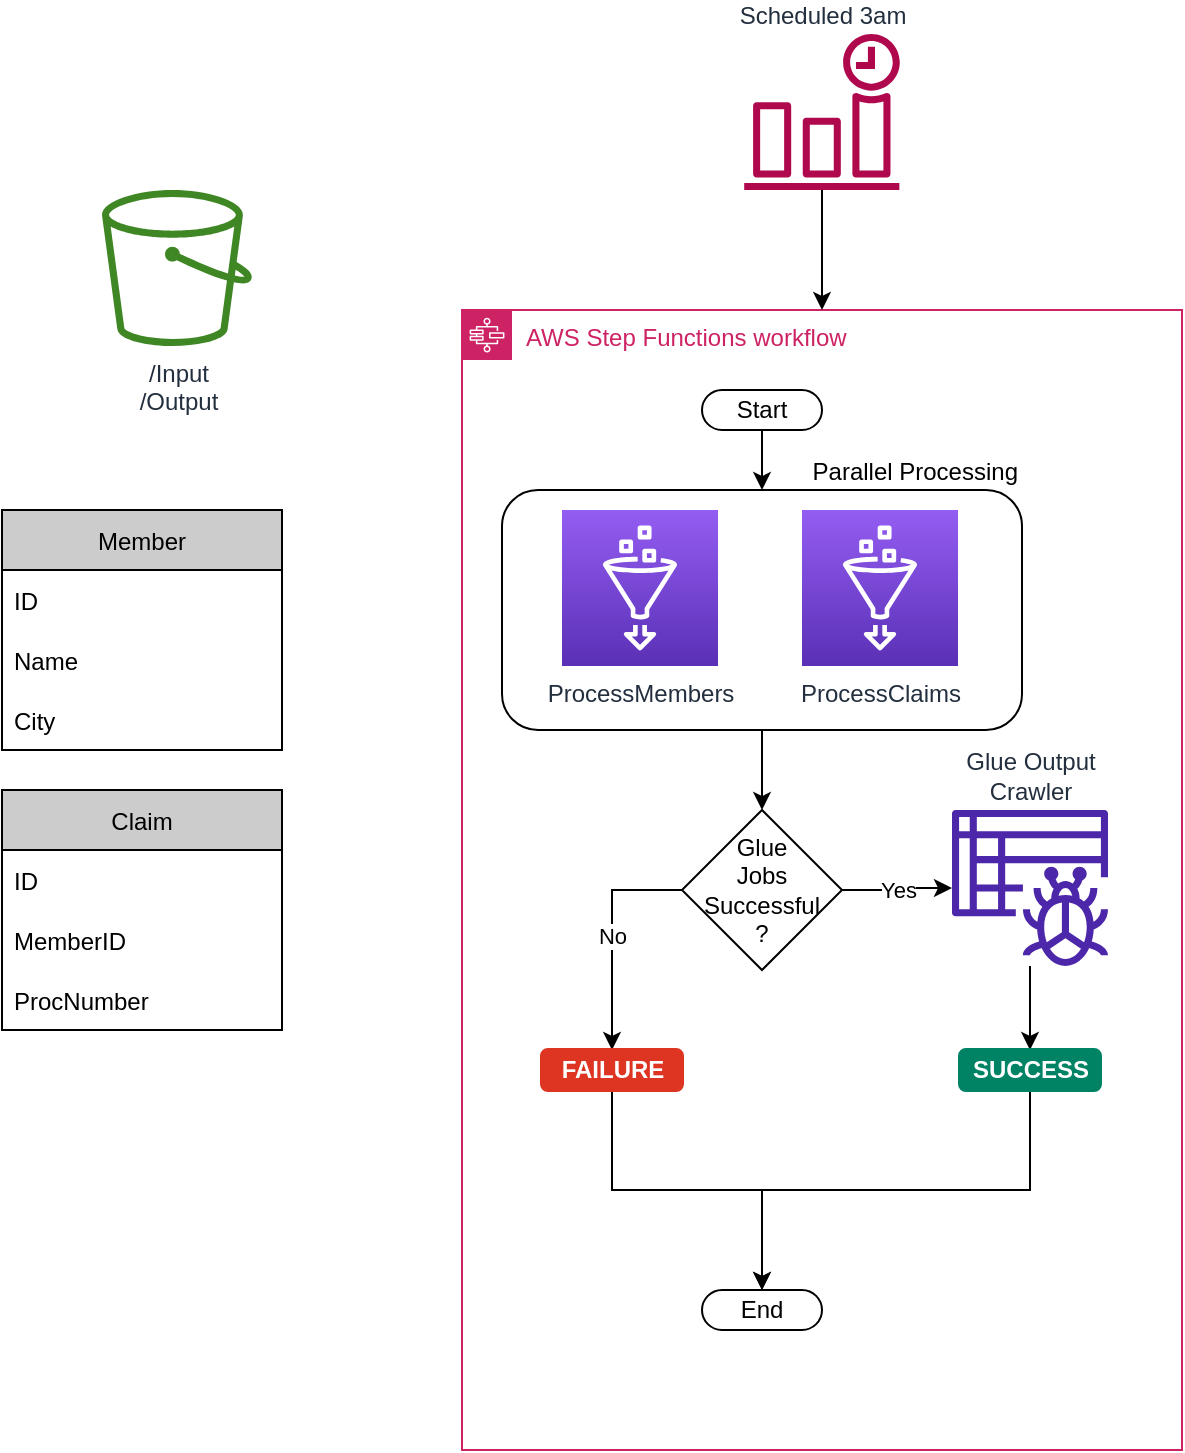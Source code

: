 <mxfile version="15.8.4" type="device" pages="2"><diagram id="Q4PeZIk7Cp1ua21KKwoT" name="Page-1"><mxGraphModel dx="2066" dy="1212" grid="1" gridSize="10" guides="1" tooltips="1" connect="1" arrows="1" fold="1" page="1" pageScale="1" pageWidth="1100" pageHeight="850" math="0" shadow="0"><root><mxCell id="0"/><mxCell id="1" parent="0"/><mxCell id="_uvbXkZ7oaeRGKQ6aTQ1-1" value="/Input&lt;br&gt;/Output" style="sketch=0;outlineConnect=0;fontColor=#232F3E;gradientColor=none;fillColor=#3F8624;strokeColor=none;dashed=0;verticalLabelPosition=bottom;verticalAlign=top;align=center;html=1;fontSize=12;fontStyle=0;aspect=fixed;pointerEvents=1;shape=mxgraph.aws4.bucket;" vertex="1" parent="1"><mxGeometry x="190" y="170" width="75" height="78" as="geometry"/></mxCell><mxCell id="_uvbXkZ7oaeRGKQ6aTQ1-2" value="AWS Step Functions workflow" style="points=[[0,0],[0.25,0],[0.5,0],[0.75,0],[1,0],[1,0.25],[1,0.5],[1,0.75],[1,1],[0.75,1],[0.5,1],[0.25,1],[0,1],[0,0.75],[0,0.5],[0,0.25]];outlineConnect=0;gradientColor=none;html=1;whiteSpace=wrap;fontSize=12;fontStyle=0;shape=mxgraph.aws4.group;grIcon=mxgraph.aws4.group_aws_step_functions_workflow;strokeColor=#CD2264;fillColor=none;verticalAlign=top;align=left;spacingLeft=30;fontColor=#CD2264;dashed=0;" vertex="1" parent="1"><mxGeometry x="370" y="230" width="360" height="570" as="geometry"/></mxCell><mxCell id="_uvbXkZ7oaeRGKQ6aTQ1-8" style="edgeStyle=orthogonalEdgeStyle;rounded=0;orthogonalLoop=1;jettySize=auto;html=1;entryX=0.5;entryY=0;entryDx=0;entryDy=0;" edge="1" parent="1" source="_uvbXkZ7oaeRGKQ6aTQ1-3" target="_uvbXkZ7oaeRGKQ6aTQ1-7"><mxGeometry relative="1" as="geometry"/></mxCell><mxCell id="_uvbXkZ7oaeRGKQ6aTQ1-3" value="Start" style="rounded=1;whiteSpace=wrap;html=1;arcSize=50;" vertex="1" parent="1"><mxGeometry x="490" y="270" width="60" height="20" as="geometry"/></mxCell><mxCell id="_uvbXkZ7oaeRGKQ6aTQ1-4" value="End" style="rounded=1;whiteSpace=wrap;html=1;arcSize=50;" vertex="1" parent="1"><mxGeometry x="490" y="720" width="60" height="20" as="geometry"/></mxCell><mxCell id="_uvbXkZ7oaeRGKQ6aTQ1-13" style="edgeStyle=orthogonalEdgeStyle;rounded=0;orthogonalLoop=1;jettySize=auto;html=1;exitX=0.5;exitY=1;exitDx=0;exitDy=0;entryX=0.5;entryY=0;entryDx=0;entryDy=0;" edge="1" parent="1" source="_uvbXkZ7oaeRGKQ6aTQ1-7" target="_uvbXkZ7oaeRGKQ6aTQ1-9"><mxGeometry relative="1" as="geometry"/></mxCell><mxCell id="_uvbXkZ7oaeRGKQ6aTQ1-7" value="Parallel Processing" style="rounded=1;whiteSpace=wrap;html=1;labelPosition=center;verticalLabelPosition=top;align=right;verticalAlign=bottom;" vertex="1" parent="1"><mxGeometry x="390" y="320" width="260" height="120" as="geometry"/></mxCell><mxCell id="_uvbXkZ7oaeRGKQ6aTQ1-6" value="ProcessMembers" style="sketch=0;points=[[0,0,0],[0.25,0,0],[0.5,0,0],[0.75,0,0],[1,0,0],[0,1,0],[0.25,1,0],[0.5,1,0],[0.75,1,0],[1,1,0],[0,0.25,0],[0,0.5,0],[0,0.75,0],[1,0.25,0],[1,0.5,0],[1,0.75,0]];outlineConnect=0;fontColor=#232F3E;gradientColor=#945DF2;gradientDirection=north;fillColor=#5A30B5;strokeColor=#ffffff;dashed=0;verticalLabelPosition=bottom;verticalAlign=top;align=center;html=1;fontSize=12;fontStyle=0;aspect=fixed;shape=mxgraph.aws4.resourceIcon;resIcon=mxgraph.aws4.glue;" vertex="1" parent="1"><mxGeometry x="420" y="330" width="78" height="78" as="geometry"/></mxCell><mxCell id="_uvbXkZ7oaeRGKQ6aTQ1-5" value="ProcessClaims" style="sketch=0;points=[[0,0,0],[0.25,0,0],[0.5,0,0],[0.75,0,0],[1,0,0],[0,1,0],[0.25,1,0],[0.5,1,0],[0.75,1,0],[1,1,0],[0,0.25,0],[0,0.5,0],[0,0.75,0],[1,0.25,0],[1,0.5,0],[1,0.75,0]];outlineConnect=0;fontColor=#232F3E;gradientColor=#945DF2;gradientDirection=north;fillColor=#5A30B5;strokeColor=#ffffff;dashed=0;verticalLabelPosition=bottom;verticalAlign=top;align=center;html=1;fontSize=12;fontStyle=0;aspect=fixed;shape=mxgraph.aws4.resourceIcon;resIcon=mxgraph.aws4.glue;" vertex="1" parent="1"><mxGeometry x="540" y="330" width="78" height="78" as="geometry"/></mxCell><mxCell id="_uvbXkZ7oaeRGKQ6aTQ1-14" value="Yes" style="edgeStyle=orthogonalEdgeStyle;rounded=0;orthogonalLoop=1;jettySize=auto;html=1;exitX=1;exitY=0.5;exitDx=0;exitDy=0;" edge="1" parent="1" source="_uvbXkZ7oaeRGKQ6aTQ1-9" target="_uvbXkZ7oaeRGKQ6aTQ1-10"><mxGeometry relative="1" as="geometry"/></mxCell><mxCell id="_uvbXkZ7oaeRGKQ6aTQ1-15" value="No" style="edgeStyle=orthogonalEdgeStyle;rounded=0;orthogonalLoop=1;jettySize=auto;html=1;exitX=0;exitY=0.5;exitDx=0;exitDy=0;entryX=0.5;entryY=0;entryDx=0;entryDy=0;" edge="1" parent="1" source="_uvbXkZ7oaeRGKQ6aTQ1-9" target="_uvbXkZ7oaeRGKQ6aTQ1-12"><mxGeometry relative="1" as="geometry"/></mxCell><mxCell id="_uvbXkZ7oaeRGKQ6aTQ1-9" value="Glue&lt;br&gt;Jobs Successful&lt;br&gt;?" style="rhombus;whiteSpace=wrap;html=1;align=center;" vertex="1" parent="1"><mxGeometry x="480" y="480" width="80" height="80" as="geometry"/></mxCell><mxCell id="_uvbXkZ7oaeRGKQ6aTQ1-17" style="edgeStyle=orthogonalEdgeStyle;rounded=0;orthogonalLoop=1;jettySize=auto;html=1;entryX=0.5;entryY=0;entryDx=0;entryDy=0;" edge="1" parent="1" source="_uvbXkZ7oaeRGKQ6aTQ1-10" target="_uvbXkZ7oaeRGKQ6aTQ1-11"><mxGeometry relative="1" as="geometry"/></mxCell><mxCell id="_uvbXkZ7oaeRGKQ6aTQ1-10" value="Glue Output &lt;br&gt;Crawler" style="sketch=0;outlineConnect=0;fontColor=#232F3E;gradientColor=none;fillColor=#4D27AA;strokeColor=none;dashed=0;verticalLabelPosition=top;verticalAlign=bottom;align=center;html=1;fontSize=12;fontStyle=0;aspect=fixed;pointerEvents=1;shape=mxgraph.aws4.glue_crawlers;labelPosition=center;" vertex="1" parent="1"><mxGeometry x="615" y="480" width="78" height="78" as="geometry"/></mxCell><mxCell id="_uvbXkZ7oaeRGKQ6aTQ1-18" style="edgeStyle=orthogonalEdgeStyle;rounded=0;orthogonalLoop=1;jettySize=auto;html=1;entryX=0.5;entryY=0;entryDx=0;entryDy=0;" edge="1" parent="1" source="_uvbXkZ7oaeRGKQ6aTQ1-11" target="_uvbXkZ7oaeRGKQ6aTQ1-4"><mxGeometry relative="1" as="geometry"><Array as="points"><mxPoint x="654" y="670"/><mxPoint x="520" y="670"/></Array></mxGeometry></mxCell><mxCell id="_uvbXkZ7oaeRGKQ6aTQ1-11" value="SUCCESS" style="dashed=0;html=1;rounded=1;fillColor=#008364;strokeColor=#008364;fontSize=12;align=center;fontStyle=1;strokeWidth=2;fontColor=#ffffff" vertex="1" parent="1"><mxGeometry x="619" y="600" width="70" height="20" as="geometry"/></mxCell><mxCell id="_uvbXkZ7oaeRGKQ6aTQ1-16" style="edgeStyle=orthogonalEdgeStyle;rounded=0;orthogonalLoop=1;jettySize=auto;html=1;exitX=0.5;exitY=1;exitDx=0;exitDy=0;entryX=0.5;entryY=0;entryDx=0;entryDy=0;" edge="1" parent="1" source="_uvbXkZ7oaeRGKQ6aTQ1-12" target="_uvbXkZ7oaeRGKQ6aTQ1-4"><mxGeometry relative="1" as="geometry"/></mxCell><mxCell id="_uvbXkZ7oaeRGKQ6aTQ1-12" value="FAILURE" style="dashed=0;html=1;rounded=1;fillColor=#DD3522;strokeColor=#DD3522;fontSize=12;align=center;fontStyle=1;strokeWidth=2;fontColor=#ffffff" vertex="1" parent="1"><mxGeometry x="410" y="600" width="70" height="20" as="geometry"/></mxCell><mxCell id="_uvbXkZ7oaeRGKQ6aTQ1-20" style="edgeStyle=orthogonalEdgeStyle;rounded=0;orthogonalLoop=1;jettySize=auto;html=1;entryX=0.5;entryY=0;entryDx=0;entryDy=0;" edge="1" parent="1" source="_uvbXkZ7oaeRGKQ6aTQ1-19" target="_uvbXkZ7oaeRGKQ6aTQ1-2"><mxGeometry relative="1" as="geometry"/></mxCell><mxCell id="_uvbXkZ7oaeRGKQ6aTQ1-19" value="Scheduled 3am" style="sketch=0;outlineConnect=0;fontColor=#232F3E;gradientColor=none;fillColor=#B0084D;strokeColor=none;dashed=0;verticalLabelPosition=top;verticalAlign=bottom;align=center;html=1;fontSize=12;fontStyle=0;aspect=fixed;pointerEvents=1;shape=mxgraph.aws4.event_time_based;labelPosition=center;" vertex="1" parent="1"><mxGeometry x="511" y="92" width="78" height="78" as="geometry"/></mxCell><mxCell id="_uvbXkZ7oaeRGKQ6aTQ1-21" value="Member" style="swimlane;fontStyle=0;childLayout=stackLayout;horizontal=1;startSize=30;horizontalStack=0;resizeParent=1;resizeParentMax=0;resizeLast=0;collapsible=1;marginBottom=0;strokeColor=#000000;fillColor=#CCCCCC;align=center;" vertex="1" parent="1"><mxGeometry x="140" y="330" width="140" height="120" as="geometry"/></mxCell><mxCell id="_uvbXkZ7oaeRGKQ6aTQ1-22" value="ID" style="text;strokeColor=none;fillColor=none;align=left;verticalAlign=middle;spacingLeft=4;spacingRight=4;overflow=hidden;points=[[0,0.5],[1,0.5]];portConstraint=eastwest;rotatable=0;" vertex="1" parent="_uvbXkZ7oaeRGKQ6aTQ1-21"><mxGeometry y="30" width="140" height="30" as="geometry"/></mxCell><mxCell id="_uvbXkZ7oaeRGKQ6aTQ1-23" value="Name" style="text;strokeColor=none;fillColor=none;align=left;verticalAlign=middle;spacingLeft=4;spacingRight=4;overflow=hidden;points=[[0,0.5],[1,0.5]];portConstraint=eastwest;rotatable=0;" vertex="1" parent="_uvbXkZ7oaeRGKQ6aTQ1-21"><mxGeometry y="60" width="140" height="30" as="geometry"/></mxCell><mxCell id="_uvbXkZ7oaeRGKQ6aTQ1-24" value="City" style="text;strokeColor=none;fillColor=none;align=left;verticalAlign=middle;spacingLeft=4;spacingRight=4;overflow=hidden;points=[[0,0.5],[1,0.5]];portConstraint=eastwest;rotatable=0;" vertex="1" parent="_uvbXkZ7oaeRGKQ6aTQ1-21"><mxGeometry y="90" width="140" height="30" as="geometry"/></mxCell><mxCell id="_uvbXkZ7oaeRGKQ6aTQ1-25" value="Claim" style="swimlane;fontStyle=0;childLayout=stackLayout;horizontal=1;startSize=30;horizontalStack=0;resizeParent=1;resizeParentMax=0;resizeLast=0;collapsible=1;marginBottom=0;strokeColor=#000000;fillColor=#CCCCCC;align=center;" vertex="1" parent="1"><mxGeometry x="140" y="470" width="140" height="120" as="geometry"/></mxCell><mxCell id="_uvbXkZ7oaeRGKQ6aTQ1-26" value="ID" style="text;strokeColor=none;fillColor=none;align=left;verticalAlign=middle;spacingLeft=4;spacingRight=4;overflow=hidden;points=[[0,0.5],[1,0.5]];portConstraint=eastwest;rotatable=0;" vertex="1" parent="_uvbXkZ7oaeRGKQ6aTQ1-25"><mxGeometry y="30" width="140" height="30" as="geometry"/></mxCell><mxCell id="_uvbXkZ7oaeRGKQ6aTQ1-27" value="MemberID" style="text;strokeColor=none;fillColor=none;align=left;verticalAlign=middle;spacingLeft=4;spacingRight=4;overflow=hidden;points=[[0,0.5],[1,0.5]];portConstraint=eastwest;rotatable=0;" vertex="1" parent="_uvbXkZ7oaeRGKQ6aTQ1-25"><mxGeometry y="60" width="140" height="30" as="geometry"/></mxCell><mxCell id="_uvbXkZ7oaeRGKQ6aTQ1-28" value="ProcNumber" style="text;strokeColor=none;fillColor=none;align=left;verticalAlign=middle;spacingLeft=4;spacingRight=4;overflow=hidden;points=[[0,0.5],[1,0.5]];portConstraint=eastwest;rotatable=0;" vertex="1" parent="_uvbXkZ7oaeRGKQ6aTQ1-25"><mxGeometry y="90" width="140" height="30" as="geometry"/></mxCell></root></mxGraphModel></diagram><diagram id="QElSBrUry062sTWN5Bz0" name="Page-2"><mxGraphModel dx="3166" dy="1212" grid="1" gridSize="10" guides="1" tooltips="1" connect="1" arrows="1" fold="1" page="1" pageScale="1" pageWidth="1100" pageHeight="850" math="0" shadow="0"><root><mxCell id="PSjcfFTsLmmXq9cmsOjn-0"/><mxCell id="PSjcfFTsLmmXq9cmsOjn-1" parent="PSjcfFTsLmmXq9cmsOjn-0"/><mxCell id="7NFa2H6IC1CoIMhyX7G_-20" value="/Input&lt;br&gt;/Output" style="sketch=0;outlineConnect=0;fontColor=#232F3E;gradientColor=none;fillColor=#3F8624;strokeColor=none;dashed=0;verticalLabelPosition=bottom;verticalAlign=top;align=center;html=1;fontSize=12;fontStyle=0;aspect=fixed;pointerEvents=1;shape=mxgraph.aws4.bucket;" vertex="1" parent="PSjcfFTsLmmXq9cmsOjn-1"><mxGeometry x="-270" y="120" width="75" height="78" as="geometry"/></mxCell><mxCell id="7NFa2H6IC1CoIMhyX7G_-21" value="AWS Step Functions workflow" style="points=[[0,0],[0.25,0],[0.5,0],[0.75,0],[1,0],[1,0.25],[1,0.5],[1,0.75],[1,1],[0.75,1],[0.5,1],[0.25,1],[0,1],[0,0.75],[0,0.5],[0,0.25]];outlineConnect=0;gradientColor=none;html=1;whiteSpace=wrap;fontSize=12;fontStyle=0;shape=mxgraph.aws4.group;grIcon=mxgraph.aws4.group_aws_step_functions_workflow;strokeColor=#CD2264;fillColor=none;verticalAlign=top;align=left;spacingLeft=30;fontColor=#CD2264;dashed=0;" vertex="1" parent="PSjcfFTsLmmXq9cmsOjn-1"><mxGeometry x="1150" y="250" width="360" height="570" as="geometry"/></mxCell><mxCell id="7NFa2H6IC1CoIMhyX7G_-22" style="edgeStyle=orthogonalEdgeStyle;rounded=0;orthogonalLoop=1;jettySize=auto;html=1;entryX=0.5;entryY=0;entryDx=0;entryDy=0;" edge="1" parent="PSjcfFTsLmmXq9cmsOjn-1" source="7NFa2H6IC1CoIMhyX7G_-23" target="7NFa2H6IC1CoIMhyX7G_-26"><mxGeometry relative="1" as="geometry"/></mxCell><mxCell id="7NFa2H6IC1CoIMhyX7G_-23" value="Start" style="rounded=1;whiteSpace=wrap;html=1;arcSize=50;" vertex="1" parent="PSjcfFTsLmmXq9cmsOjn-1"><mxGeometry x="1290" y="310" width="60" height="20" as="geometry"/></mxCell><mxCell id="7NFa2H6IC1CoIMhyX7G_-24" value="End" style="rounded=1;whiteSpace=wrap;html=1;arcSize=50;" vertex="1" parent="PSjcfFTsLmmXq9cmsOjn-1"><mxGeometry x="1290" y="760" width="60" height="20" as="geometry"/></mxCell><mxCell id="7NFa2H6IC1CoIMhyX7G_-25" style="edgeStyle=orthogonalEdgeStyle;rounded=0;orthogonalLoop=1;jettySize=auto;html=1;exitX=0.5;exitY=1;exitDx=0;exitDy=0;entryX=0.5;entryY=0;entryDx=0;entryDy=0;" edge="1" parent="PSjcfFTsLmmXq9cmsOjn-1" source="7NFa2H6IC1CoIMhyX7G_-26" target="7NFa2H6IC1CoIMhyX7G_-31"><mxGeometry relative="1" as="geometry"/></mxCell><mxCell id="7NFa2H6IC1CoIMhyX7G_-26" value="Parallel Processing" style="rounded=1;whiteSpace=wrap;html=1;labelPosition=center;verticalLabelPosition=top;align=right;verticalAlign=bottom;" vertex="1" parent="PSjcfFTsLmmXq9cmsOjn-1"><mxGeometry x="1190" y="360" width="260" height="120" as="geometry"/></mxCell><mxCell id="7NFa2H6IC1CoIMhyX7G_-49" value="Success/Failure" style="edgeStyle=none;rounded=0;orthogonalLoop=1;jettySize=auto;html=1;exitX=0.5;exitY=1;exitDx=0;exitDy=0;exitPerimeter=0;entryX=0.25;entryY=0;entryDx=0;entryDy=0;entryPerimeter=0;" edge="1" parent="PSjcfFTsLmmXq9cmsOjn-1" source="7NFa2H6IC1CoIMhyX7G_-27" target="7NFa2H6IC1CoIMhyX7G_-47"><mxGeometry relative="1" as="geometry"/></mxCell><mxCell id="7NFa2H6IC1CoIMhyX7G_-27" value="ProcessMembers" style="sketch=0;points=[[0,0,0],[0.25,0,0],[0.5,0,0],[0.75,0,0],[1,0,0],[0,1,0],[0.25,1,0],[0.5,1,0],[0.75,1,0],[1,1,0],[0,0.25,0],[0,0.5,0],[0,0.75,0],[1,0.25,0],[1,0.5,0],[1,0.75,0]];outlineConnect=0;fontColor=#232F3E;gradientColor=#945DF2;gradientDirection=north;fillColor=#5A30B5;strokeColor=#ffffff;dashed=0;verticalLabelPosition=bottom;verticalAlign=top;align=center;html=1;fontSize=12;fontStyle=0;aspect=fixed;shape=mxgraph.aws4.resourceIcon;resIcon=mxgraph.aws4.glue;" vertex="1" parent="PSjcfFTsLmmXq9cmsOjn-1"><mxGeometry y="400" width="78" height="78" as="geometry"/></mxCell><mxCell id="7NFa2H6IC1CoIMhyX7G_-48" value="Success/Failure" style="rounded=0;orthogonalLoop=1;jettySize=auto;html=1;exitX=0.5;exitY=1;exitDx=0;exitDy=0;exitPerimeter=0;entryX=0.75;entryY=0;entryDx=0;entryDy=0;entryPerimeter=0;" edge="1" parent="PSjcfFTsLmmXq9cmsOjn-1" source="7NFa2H6IC1CoIMhyX7G_-28" target="7NFa2H6IC1CoIMhyX7G_-47"><mxGeometry relative="1" as="geometry"/></mxCell><mxCell id="7NFa2H6IC1CoIMhyX7G_-28" value="ProcessClaims" style="sketch=0;points=[[0,0,0],[0.25,0,0],[0.5,0,0],[0.75,0,0],[1,0,0],[0,1,0],[0.25,1,0],[0.5,1,0],[0.75,1,0],[1,1,0],[0,0.25,0],[0,0.5,0],[0,0.75,0],[1,0.25,0],[1,0.5,0],[1,0.75,0]];outlineConnect=0;fontColor=#232F3E;gradientColor=#945DF2;gradientDirection=north;fillColor=#5A30B5;strokeColor=#ffffff;dashed=0;verticalLabelPosition=bottom;verticalAlign=top;align=center;html=1;fontSize=12;fontStyle=0;aspect=fixed;shape=mxgraph.aws4.resourceIcon;resIcon=mxgraph.aws4.glue;" vertex="1" parent="PSjcfFTsLmmXq9cmsOjn-1"><mxGeometry x="130" y="398" width="78" height="78" as="geometry"/></mxCell><mxCell id="7NFa2H6IC1CoIMhyX7G_-29" value="Yes" style="edgeStyle=orthogonalEdgeStyle;rounded=0;orthogonalLoop=1;jettySize=auto;html=1;exitX=1;exitY=0.5;exitDx=0;exitDy=0;" edge="1" parent="PSjcfFTsLmmXq9cmsOjn-1" source="7NFa2H6IC1CoIMhyX7G_-31" target="7NFa2H6IC1CoIMhyX7G_-33"><mxGeometry relative="1" as="geometry"/></mxCell><mxCell id="7NFa2H6IC1CoIMhyX7G_-30" value="No" style="edgeStyle=orthogonalEdgeStyle;rounded=0;orthogonalLoop=1;jettySize=auto;html=1;exitX=0;exitY=0.5;exitDx=0;exitDy=0;entryX=0.5;entryY=0;entryDx=0;entryDy=0;" edge="1" parent="PSjcfFTsLmmXq9cmsOjn-1" source="7NFa2H6IC1CoIMhyX7G_-31" target="7NFa2H6IC1CoIMhyX7G_-37"><mxGeometry relative="1" as="geometry"/></mxCell><mxCell id="7NFa2H6IC1CoIMhyX7G_-31" value="Glue&lt;br&gt;Jobs Successful&lt;br&gt;?" style="rhombus;whiteSpace=wrap;html=1;align=center;" vertex="1" parent="PSjcfFTsLmmXq9cmsOjn-1"><mxGeometry x="1280" y="520" width="80" height="80" as="geometry"/></mxCell><mxCell id="7NFa2H6IC1CoIMhyX7G_-32" style="edgeStyle=orthogonalEdgeStyle;rounded=0;orthogonalLoop=1;jettySize=auto;html=1;entryX=0.5;entryY=0;entryDx=0;entryDy=0;" edge="1" parent="PSjcfFTsLmmXq9cmsOjn-1" source="7NFa2H6IC1CoIMhyX7G_-33" target="7NFa2H6IC1CoIMhyX7G_-35"><mxGeometry relative="1" as="geometry"/></mxCell><mxCell id="7NFa2H6IC1CoIMhyX7G_-33" value="Glue Output &lt;br&gt;Crawler" style="sketch=0;outlineConnect=0;fontColor=#232F3E;gradientColor=none;fillColor=#4D27AA;strokeColor=none;dashed=0;verticalLabelPosition=top;verticalAlign=bottom;align=center;html=1;fontSize=12;fontStyle=0;aspect=fixed;pointerEvents=1;shape=mxgraph.aws4.glue_crawlers;labelPosition=center;" vertex="1" parent="PSjcfFTsLmmXq9cmsOjn-1"><mxGeometry x="1415" y="520" width="78" height="78" as="geometry"/></mxCell><mxCell id="7NFa2H6IC1CoIMhyX7G_-34" style="edgeStyle=orthogonalEdgeStyle;rounded=0;orthogonalLoop=1;jettySize=auto;html=1;entryX=0.5;entryY=0;entryDx=0;entryDy=0;" edge="1" parent="PSjcfFTsLmmXq9cmsOjn-1" source="7NFa2H6IC1CoIMhyX7G_-35" target="7NFa2H6IC1CoIMhyX7G_-24"><mxGeometry relative="1" as="geometry"><Array as="points"><mxPoint x="1454" y="710"/><mxPoint x="1320" y="710"/></Array></mxGeometry></mxCell><mxCell id="7NFa2H6IC1CoIMhyX7G_-35" value="SUCCESS" style="dashed=0;html=1;rounded=1;fillColor=#008364;strokeColor=#008364;fontSize=12;align=center;fontStyle=1;strokeWidth=2;fontColor=#ffffff" vertex="1" parent="PSjcfFTsLmmXq9cmsOjn-1"><mxGeometry x="1419" y="640" width="70" height="20" as="geometry"/></mxCell><mxCell id="7NFa2H6IC1CoIMhyX7G_-36" style="edgeStyle=orthogonalEdgeStyle;rounded=0;orthogonalLoop=1;jettySize=auto;html=1;exitX=0.5;exitY=1;exitDx=0;exitDy=0;entryX=0.5;entryY=0;entryDx=0;entryDy=0;" edge="1" parent="PSjcfFTsLmmXq9cmsOjn-1" source="7NFa2H6IC1CoIMhyX7G_-37" target="7NFa2H6IC1CoIMhyX7G_-24"><mxGeometry relative="1" as="geometry"/></mxCell><mxCell id="7NFa2H6IC1CoIMhyX7G_-37" value="FAILURE" style="dashed=0;html=1;rounded=1;fillColor=#DD3522;strokeColor=#DD3522;fontSize=12;align=center;fontStyle=1;strokeWidth=2;fontColor=#ffffff" vertex="1" parent="PSjcfFTsLmmXq9cmsOjn-1"><mxGeometry x="1210" y="640" width="70" height="20" as="geometry"/></mxCell><mxCell id="7NFa2H6IC1CoIMhyX7G_-38" style="edgeStyle=orthogonalEdgeStyle;rounded=0;orthogonalLoop=1;jettySize=auto;html=1;entryX=0.5;entryY=0;entryDx=0;entryDy=0;entryPerimeter=0;" edge="1" parent="PSjcfFTsLmmXq9cmsOjn-1" source="7NFa2H6IC1CoIMhyX7G_-39" target="7NFa2H6IC1CoIMhyX7G_-40"><mxGeometry relative="1" as="geometry"/></mxCell><mxCell id="7NFa2H6IC1CoIMhyX7G_-39" value="Schedule 3am" style="sketch=0;outlineConnect=0;fontColor=#232F3E;gradientColor=none;fillColor=#B0084D;strokeColor=none;dashed=0;verticalLabelPosition=top;verticalAlign=bottom;align=center;html=1;fontSize=12;fontStyle=0;aspect=fixed;pointerEvents=1;shape=mxgraph.aws4.event_time_based;labelPosition=center;" vertex="1" parent="PSjcfFTsLmmXq9cmsOjn-1"><mxGeometry y="90" width="78" height="78" as="geometry"/></mxCell><mxCell id="7NFa2H6IC1CoIMhyX7G_-41" style="edgeStyle=orthogonalEdgeStyle;rounded=0;orthogonalLoop=1;jettySize=auto;html=1;exitX=0.5;exitY=1;exitDx=0;exitDy=0;exitPerimeter=0;entryX=0.5;entryY=0;entryDx=0;entryDy=0;entryPerimeter=0;" edge="1" parent="PSjcfFTsLmmXq9cmsOjn-1" source="7NFa2H6IC1CoIMhyX7G_-40" target="7NFa2H6IC1CoIMhyX7G_-27"><mxGeometry relative="1" as="geometry"/></mxCell><mxCell id="7NFa2H6IC1CoIMhyX7G_-40" value="GlueLambda1" style="sketch=0;points=[[0,0,0],[0.25,0,0],[0.5,0,0],[0.75,0,0],[1,0,0],[0,1,0],[0.25,1,0],[0.5,1,0],[0.75,1,0],[1,1,0],[0,0.25,0],[0,0.5,0],[0,0.75,0],[1,0.25,0],[1,0.5,0],[1,0.75,0]];outlineConnect=0;fontColor=#232F3E;gradientColor=#F78E04;gradientDirection=north;fillColor=#D05C17;strokeColor=#ffffff;dashed=0;verticalLabelPosition=bottom;verticalAlign=top;align=center;html=1;fontSize=12;fontStyle=0;aspect=fixed;shape=mxgraph.aws4.resourceIcon;resIcon=mxgraph.aws4.lambda;" vertex="1" parent="PSjcfFTsLmmXq9cmsOjn-1"><mxGeometry y="238" width="78" height="78" as="geometry"/></mxCell><mxCell id="7NFa2H6IC1CoIMhyX7G_-44" style="edgeStyle=orthogonalEdgeStyle;rounded=0;orthogonalLoop=1;jettySize=auto;html=1;entryX=0.5;entryY=0;entryDx=0;entryDy=0;entryPerimeter=0;" edge="1" parent="PSjcfFTsLmmXq9cmsOjn-1" source="7NFa2H6IC1CoIMhyX7G_-42" target="7NFa2H6IC1CoIMhyX7G_-43"><mxGeometry relative="1" as="geometry"/></mxCell><mxCell id="7NFa2H6IC1CoIMhyX7G_-42" value="Schedule 6am" style="sketch=0;outlineConnect=0;fontColor=#232F3E;gradientColor=none;fillColor=#B0084D;strokeColor=none;dashed=0;verticalLabelPosition=top;verticalAlign=bottom;align=center;html=1;fontSize=12;fontStyle=0;aspect=fixed;pointerEvents=1;shape=mxgraph.aws4.event_time_based;labelPosition=center;" vertex="1" parent="PSjcfFTsLmmXq9cmsOjn-1"><mxGeometry x="130" y="90" width="78" height="78" as="geometry"/></mxCell><mxCell id="7NFa2H6IC1CoIMhyX7G_-45" style="edgeStyle=orthogonalEdgeStyle;rounded=0;orthogonalLoop=1;jettySize=auto;html=1;exitX=0.5;exitY=1;exitDx=0;exitDy=0;exitPerimeter=0;entryX=0.5;entryY=0;entryDx=0;entryDy=0;entryPerimeter=0;" edge="1" parent="PSjcfFTsLmmXq9cmsOjn-1" source="7NFa2H6IC1CoIMhyX7G_-43" target="7NFa2H6IC1CoIMhyX7G_-28"><mxGeometry relative="1" as="geometry"/></mxCell><mxCell id="7NFa2H6IC1CoIMhyX7G_-43" value="GlueLambda2" style="sketch=0;points=[[0,0,0],[0.25,0,0],[0.5,0,0],[0.75,0,0],[1,0,0],[0,1,0],[0.25,1,0],[0.5,1,0],[0.75,1,0],[1,1,0],[0,0.25,0],[0,0.5,0],[0,0.75,0],[1,0.25,0],[1,0.5,0],[1,0.75,0]];outlineConnect=0;fontColor=#232F3E;gradientColor=#F78E04;gradientDirection=north;fillColor=#D05C17;strokeColor=#ffffff;dashed=0;verticalLabelPosition=bottom;verticalAlign=top;align=center;html=1;fontSize=12;fontStyle=0;aspect=fixed;shape=mxgraph.aws4.resourceIcon;resIcon=mxgraph.aws4.lambda;" vertex="1" parent="PSjcfFTsLmmXq9cmsOjn-1"><mxGeometry x="130" y="238" width="78" height="78" as="geometry"/></mxCell><mxCell id="7NFa2H6IC1CoIMhyX7G_-46" value="DynamoDB" style="sketch=0;points=[[0,0,0],[0.25,0,0],[0.5,0,0],[0.75,0,0],[1,0,0],[0,1,0],[0.25,1,0],[0.5,1,0],[0.75,1,0],[1,1,0],[0,0.25,0],[0,0.5,0],[0,0.75,0],[1,0.25,0],[1,0.5,0],[1,0.75,0]];outlineConnect=0;fontColor=#232F3E;gradientColor=#4D72F3;gradientDirection=north;fillColor=#3334B9;strokeColor=#ffffff;dashed=0;verticalLabelPosition=bottom;verticalAlign=top;align=center;html=1;fontSize=12;fontStyle=0;aspect=fixed;shape=mxgraph.aws4.resourceIcon;resIcon=mxgraph.aws4.dynamodb;" vertex="1" parent="PSjcfFTsLmmXq9cmsOjn-1"><mxGeometry x="580" y="100" width="78" height="78" as="geometry"/></mxCell><mxCell id="7NFa2H6IC1CoIMhyX7G_-58" style="edgeStyle=none;rounded=0;orthogonalLoop=1;jettySize=auto;html=1;exitX=1;exitY=0.5;exitDx=0;exitDy=0;exitPerimeter=0;" edge="1" parent="PSjcfFTsLmmXq9cmsOjn-1" source="7NFa2H6IC1CoIMhyX7G_-47" target="7NFa2H6IC1CoIMhyX7G_-57"><mxGeometry relative="1" as="geometry"/></mxCell><mxCell id="7NFa2H6IC1CoIMhyX7G_-47" value="EventBridge" style="sketch=0;points=[[0,0,0],[0.25,0,0],[0.5,0,0],[0.75,0,0],[1,0,0],[0,1,0],[0.25,1,0],[0.5,1,0],[0.75,1,0],[1,1,0],[0,0.25,0],[0,0.5,0],[0,0.75,0],[1,0.25,0],[1,0.5,0],[1,0.75,0]];outlineConnect=0;fontColor=#232F3E;gradientColor=#FF4F8B;gradientDirection=north;fillColor=#BC1356;strokeColor=#ffffff;dashed=0;verticalLabelPosition=bottom;verticalAlign=top;align=center;html=1;fontSize=12;fontStyle=0;aspect=fixed;shape=mxgraph.aws4.resourceIcon;resIcon=mxgraph.aws4.eventbridge;" vertex="1" parent="PSjcfFTsLmmXq9cmsOjn-1"><mxGeometry x="60" y="608" width="78" height="78" as="geometry"/></mxCell><mxCell id="7NFa2H6IC1CoIMhyX7G_-50" value="" style="sketch=0;outlineConnect=0;fontColor=#232F3E;gradientColor=none;fillColor=#B0084D;strokeColor=none;dashed=0;verticalLabelPosition=bottom;verticalAlign=top;align=center;html=1;fontSize=12;fontStyle=0;aspect=fixed;pointerEvents=1;shape=mxgraph.aws4.event;" vertex="1" parent="PSjcfFTsLmmXq9cmsOjn-1"><mxGeometry x="136" y="513" width="28" height="28" as="geometry"/></mxCell><mxCell id="7NFa2H6IC1CoIMhyX7G_-52" value="" style="sketch=0;outlineConnect=0;fontColor=#232F3E;gradientColor=none;fillColor=#B0084D;strokeColor=none;dashed=0;verticalLabelPosition=bottom;verticalAlign=top;align=center;html=1;fontSize=12;fontStyle=0;aspect=fixed;pointerEvents=1;shape=mxgraph.aws4.event;" vertex="1" parent="PSjcfFTsLmmXq9cmsOjn-1"><mxGeometry x="40" y="513" width="28" height="28" as="geometry"/></mxCell><mxCell id="7NFa2H6IC1CoIMhyX7G_-54" value="GlueLambda2" style="sketch=0;points=[[0,0,0],[0.25,0,0],[0.5,0,0],[0.75,0,0],[1,0,0],[0,1,0],[0.25,1,0],[0.5,1,0],[0.75,1,0],[1,1,0],[0,0.25,0],[0,0.5,0],[0,0.75,0],[1,0.25,0],[1,0.5,0],[1,0.75,0]];outlineConnect=0;fontColor=#232F3E;gradientColor=#F78E04;gradientDirection=north;fillColor=#D05C17;strokeColor=#ffffff;dashed=0;verticalLabelPosition=bottom;verticalAlign=top;align=center;html=1;fontSize=12;fontStyle=0;aspect=fixed;shape=mxgraph.aws4.resourceIcon;resIcon=mxgraph.aws4.lambda;" vertex="1" parent="PSjcfFTsLmmXq9cmsOjn-1"><mxGeometry x="450" y="361" width="78" height="78" as="geometry"/></mxCell><mxCell id="7NFa2H6IC1CoIMhyX7G_-55" value="" style="sketch=0;outlineConnect=0;fontColor=#232F3E;gradientColor=none;fillColor=#B0084D;strokeColor=none;dashed=0;verticalLabelPosition=bottom;verticalAlign=top;align=center;html=1;fontSize=12;fontStyle=0;aspect=fixed;pointerEvents=1;shape=mxgraph.aws4.eventbridge_default_event_bus_resource;" vertex="1" parent="PSjcfFTsLmmXq9cmsOjn-1"><mxGeometry x="60" y="560" width="78" height="53" as="geometry"/></mxCell><mxCell id="7NFa2H6IC1CoIMhyX7G_-57" value="" style="sketch=0;outlineConnect=0;fontColor=#232F3E;gradientColor=none;fillColor=#B0084D;strokeColor=none;dashed=0;verticalLabelPosition=bottom;verticalAlign=top;align=center;html=1;fontSize=12;fontStyle=0;aspect=fixed;pointerEvents=1;shape=mxgraph.aws4.event_event_based;" vertex="1" parent="PSjcfFTsLmmXq9cmsOjn-1"><mxGeometry x="180" y="608" width="78" height="78" as="geometry"/></mxCell></root></mxGraphModel></diagram></mxfile>